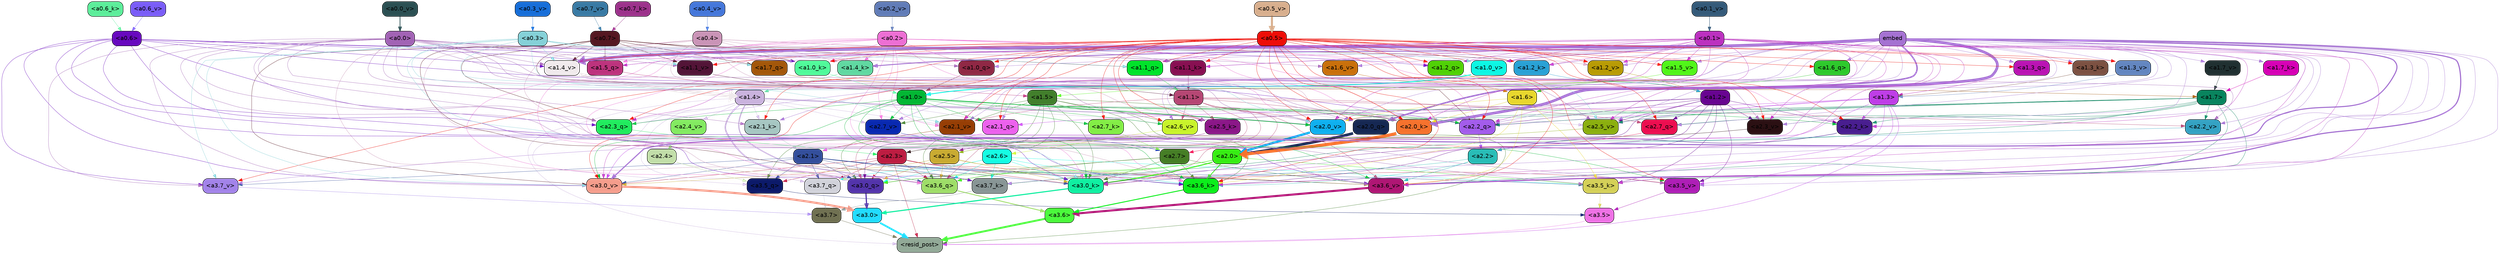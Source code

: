 strict digraph "" {
	graph [bgcolor=transparent,
		layout=dot,
		overlap=false,
		splines=true
	];
	"<a3.7>"	[color=black,
		fillcolor="#707152",
		fontname=Helvetica,
		shape=box,
		style="filled, rounded"];
	"<resid_post>"	[color=black,
		fillcolor="#92a997",
		fontname=Helvetica,
		shape=box,
		style="filled, rounded"];
	"<a3.7>" -> "<resid_post>"	[color="#707152",
		penwidth=0.6239100098609924];
	"<a3.6>"	[color=black,
		fillcolor="#4bfa3c",
		fontname=Helvetica,
		shape=box,
		style="filled, rounded"];
	"<a3.6>" -> "<resid_post>"	[color="#4bfa3c",
		penwidth=4.569062113761902];
	"<a3.5>"	[color=black,
		fillcolor="#ef72e6",
		fontname=Helvetica,
		shape=box,
		style="filled, rounded"];
	"<a3.5>" -> "<resid_post>"	[color="#ef72e6",
		penwidth=0.6];
	"<a3.0>"	[color=black,
		fillcolor="#22dcff",
		fontname=Helvetica,
		shape=box,
		style="filled, rounded"];
	"<a3.0>" -> "<resid_post>"	[color="#22dcff",
		penwidth=4.283544182777405];
	"<a2.3>"	[color=black,
		fillcolor="#bd1d42",
		fontname=Helvetica,
		shape=box,
		style="filled, rounded"];
	"<a2.3>" -> "<resid_post>"	[color="#bd1d42",
		penwidth=0.6];
	"<a3.7_q>"	[color=black,
		fillcolor="#d1d2da",
		fontname=Helvetica,
		shape=box,
		style="filled, rounded"];
	"<a2.3>" -> "<a3.7_q>"	[color="#bd1d42",
		penwidth=0.6];
	"<a3.6_q>"	[color=black,
		fillcolor="#9edd68",
		fontname=Helvetica,
		shape=box,
		style="filled, rounded"];
	"<a2.3>" -> "<a3.6_q>"	[color="#bd1d42",
		penwidth=0.6];
	"<a3.5_q>"	[color=black,
		fillcolor="#0c1a6a",
		fontname=Helvetica,
		shape=box,
		style="filled, rounded"];
	"<a2.3>" -> "<a3.5_q>"	[color="#bd1d42",
		penwidth=0.6];
	"<a3.0_q>"	[color=black,
		fillcolor="#5334ab",
		fontname=Helvetica,
		shape=box,
		style="filled, rounded"];
	"<a2.3>" -> "<a3.0_q>"	[color="#bd1d42",
		penwidth=0.6];
	"<a3.0_k>"	[color=black,
		fillcolor="#10efa1",
		fontname=Helvetica,
		shape=box,
		style="filled, rounded"];
	"<a2.3>" -> "<a3.0_k>"	[color="#bd1d42",
		penwidth=0.6];
	"<a3.6_v>"	[color=black,
		fillcolor="#af1674",
		fontname=Helvetica,
		shape=box,
		style="filled, rounded"];
	"<a2.3>" -> "<a3.6_v>"	[color="#bd1d42",
		penwidth=0.6];
	"<a3.5_v>"	[color=black,
		fillcolor="#ae1eb6",
		fontname=Helvetica,
		shape=box,
		style="filled, rounded"];
	"<a2.3>" -> "<a3.5_v>"	[color="#bd1d42",
		penwidth=0.6];
	"<a3.0_v>"	[color=black,
		fillcolor="#f59d8c",
		fontname=Helvetica,
		shape=box,
		style="filled, rounded"];
	"<a2.3>" -> "<a3.0_v>"	[color="#bd1d42",
		penwidth=0.6];
	"<a1.5>"	[color=black,
		fillcolor="#427f2c",
		fontname=Helvetica,
		shape=box,
		style="filled, rounded"];
	"<a1.5>" -> "<resid_post>"	[color="#427f2c",
		penwidth=0.6];
	"<a1.5>" -> "<a3.6_q>"	[color="#427f2c",
		penwidth=0.6];
	"<a1.5>" -> "<a3.5_q>"	[color="#427f2c",
		penwidth=0.6];
	"<a1.5>" -> "<a3.0_q>"	[color="#427f2c",
		penwidth=0.6];
	"<a3.6_k>"	[color=black,
		fillcolor="#0cee1b",
		fontname=Helvetica,
		shape=box,
		style="filled, rounded"];
	"<a1.5>" -> "<a3.6_k>"	[color="#427f2c",
		penwidth=0.6];
	"<a1.5>" -> "<a3.0_k>"	[color="#427f2c",
		penwidth=0.6];
	"<a2.2_q>"	[color=black,
		fillcolor="#a35ceb",
		fontname=Helvetica,
		shape=box,
		style="filled, rounded"];
	"<a1.5>" -> "<a2.2_q>"	[color="#427f2c",
		penwidth=0.6];
	"<a2.7_v>"	[color=black,
		fillcolor="#0929b1",
		fontname=Helvetica,
		shape=box,
		style="filled, rounded"];
	"<a1.5>" -> "<a2.7_v>"	[color="#427f2c",
		penwidth=0.6];
	"<a2.6_v>"	[color=black,
		fillcolor="#c8f32b",
		fontname=Helvetica,
		shape=box,
		style="filled, rounded"];
	"<a1.5>" -> "<a2.6_v>"	[color="#427f2c",
		penwidth=0.6];
	"<a2.1_v>"	[color=black,
		fillcolor="#963e05",
		fontname=Helvetica,
		shape=box,
		style="filled, rounded"];
	"<a1.5>" -> "<a2.1_v>"	[color="#427f2c",
		penwidth=0.6];
	"<a1.4>"	[color=black,
		fillcolor="#cab3de",
		fontname=Helvetica,
		shape=box,
		style="filled, rounded"];
	"<a1.4>" -> "<resid_post>"	[color="#cab3de",
		penwidth=0.6];
	"<a1.4>" -> "<a3.7_q>"	[color="#cab3de",
		penwidth=0.6];
	"<a1.4>" -> "<a3.6_q>"	[color="#cab3de",
		penwidth=2.7536282539367676];
	"<a1.4>" -> "<a3.5_q>"	[color="#cab3de",
		penwidth=0.6];
	"<a1.4>" -> "<a3.0_q>"	[color="#cab3de",
		penwidth=3.3369133472442627];
	"<a2.3_q>"	[color=black,
		fillcolor="#21eb5e",
		fontname=Helvetica,
		shape=box,
		style="filled, rounded"];
	"<a1.4>" -> "<a2.3_q>"	[color="#cab3de",
		penwidth=0.6];
	"<a1.4>" -> "<a2.2_q>"	[color="#cab3de",
		penwidth=0.6];
	"<a2.1_q>"	[color=black,
		fillcolor="#ec61ed",
		fontname=Helvetica,
		shape=box,
		style="filled, rounded"];
	"<a1.4>" -> "<a2.1_q>"	[color="#cab3de",
		penwidth=0.6];
	"<a2.0_q>"	[color=black,
		fillcolor="#162853",
		fontname=Helvetica,
		shape=box,
		style="filled, rounded"];
	"<a1.4>" -> "<a2.0_q>"	[color="#cab3de",
		penwidth=0.6];
	"<a2.1_k>"	[color=black,
		fillcolor="#a6c6c2",
		fontname=Helvetica,
		shape=box,
		style="filled, rounded"];
	"<a1.4>" -> "<a2.1_k>"	[color="#cab3de",
		penwidth=0.6];
	"<a1.4>" -> "<a2.7_v>"	[color="#cab3de",
		penwidth=0.6];
	"<a1.4>" -> "<a2.6_v>"	[color="#cab3de",
		penwidth=0.6];
	"<a2.5_v>"	[color=black,
		fillcolor="#8baf0f",
		fontname=Helvetica,
		shape=box,
		style="filled, rounded"];
	"<a1.4>" -> "<a2.5_v>"	[color="#cab3de",
		penwidth=0.6];
	"<a2.4_v>"	[color=black,
		fillcolor="#83ea61",
		fontname=Helvetica,
		shape=box,
		style="filled, rounded"];
	"<a1.4>" -> "<a2.4_v>"	[color="#cab3de",
		penwidth=0.6];
	"<a1.4>" -> "<a2.1_v>"	[color="#cab3de",
		penwidth=0.6];
	"<a2.0_v>"	[color=black,
		fillcolor="#0fb0ef",
		fontname=Helvetica,
		shape=box,
		style="filled, rounded"];
	"<a1.4>" -> "<a2.0_v>"	[color="#cab3de",
		penwidth=2.2818827629089355];
	"<a1.3>"	[color=black,
		fillcolor="#bf3ee7",
		fontname=Helvetica,
		shape=box,
		style="filled, rounded"];
	"<a1.3>" -> "<resid_post>"	[color="#bf3ee7",
		penwidth=0.6];
	"<a1.3>" -> "<a3.6_v>"	[color="#bf3ee7",
		penwidth=0.6];
	"<a1.3>" -> "<a3.5_v>"	[color="#bf3ee7",
		penwidth=0.6];
	"<a1.3>" -> "<a3.0_v>"	[color="#bf3ee7",
		penwidth=0.6];
	"<a1.3>" -> "<a2.2_q>"	[color="#bf3ee7",
		penwidth=0.6];
	"<a1.3>" -> "<a2.1_q>"	[color="#bf3ee7",
		penwidth=0.6];
	"<a2.2_k>"	[color=black,
		fillcolor="#491e90",
		fontname=Helvetica,
		shape=box,
		style="filled, rounded"];
	"<a1.3>" -> "<a2.2_k>"	[color="#bf3ee7",
		penwidth=0.6];
	"<a1.3>" -> "<a2.5_v>"	[color="#bf3ee7",
		penwidth=0.6];
	"<a3.7_q>" -> "<a3.7>"	[color="#d1d2da",
		penwidth=0.6];
	"<a3.6_q>" -> "<a3.6>"	[color="#9edd68",
		penwidth=2.0344843566417694];
	"<a3.5_q>" -> "<a3.5>"	[color="#0c1a6a",
		penwidth=0.6];
	"<a3.0_q>" -> "<a3.0>"	[color="#5334ab",
		penwidth=2.863015294075012];
	"<a3.7_k>"	[color=black,
		fillcolor="#889595",
		fontname=Helvetica,
		shape=box,
		style="filled, rounded"];
	"<a3.7_k>" -> "<a3.7>"	[color="#889595",
		penwidth=0.6];
	"<a3.6_k>" -> "<a3.6>"	[color="#0cee1b",
		penwidth=2.1770318150520325];
	"<a3.5_k>"	[color=black,
		fillcolor="#d4d058",
		fontname=Helvetica,
		shape=box,
		style="filled, rounded"];
	"<a3.5_k>" -> "<a3.5>"	[color="#d4d058",
		penwidth=0.6];
	"<a3.0_k>" -> "<a3.0>"	[color="#10efa1",
		penwidth=2.6323853135108948];
	"<a3.7_v>"	[color=black,
		fillcolor="#a283e9",
		fontname=Helvetica,
		shape=box,
		style="filled, rounded"];
	"<a3.7_v>" -> "<a3.7>"	[color="#a283e9",
		penwidth=0.6];
	"<a3.6_v>" -> "<a3.6>"	[color="#af1674",
		penwidth=4.972373723983765];
	"<a3.5_v>" -> "<a3.5>"	[color="#ae1eb6",
		penwidth=0.6];
	"<a3.0_v>" -> "<a3.0>"	[color="#f59d8c",
		penwidth=5.1638524532318115];
	"<a2.6>"	[color=black,
		fillcolor="#16fde3",
		fontname=Helvetica,
		shape=box,
		style="filled, rounded"];
	"<a2.6>" -> "<a3.7_q>"	[color="#16fde3",
		penwidth=0.6];
	"<a2.6>" -> "<a3.6_q>"	[color="#16fde3",
		penwidth=0.6];
	"<a2.6>" -> "<a3.0_q>"	[color="#16fde3",
		penwidth=0.6];
	"<a2.6>" -> "<a3.7_k>"	[color="#16fde3",
		penwidth=0.6];
	"<a2.6>" -> "<a3.6_k>"	[color="#16fde3",
		penwidth=0.6];
	"<a2.6>" -> "<a3.5_k>"	[color="#16fde3",
		penwidth=0.6];
	"<a2.6>" -> "<a3.0_k>"	[color="#16fde3",
		penwidth=0.6];
	"<a2.1>"	[color=black,
		fillcolor="#344f9c",
		fontname=Helvetica,
		shape=box,
		style="filled, rounded"];
	"<a2.1>" -> "<a3.7_q>"	[color="#344f9c",
		penwidth=0.6];
	"<a2.1>" -> "<a3.6_q>"	[color="#344f9c",
		penwidth=0.6];
	"<a2.1>" -> "<a3.5_q>"	[color="#344f9c",
		penwidth=0.6];
	"<a2.1>" -> "<a3.0_q>"	[color="#344f9c",
		penwidth=0.6];
	"<a2.1>" -> "<a3.7_k>"	[color="#344f9c",
		penwidth=0.6];
	"<a2.1>" -> "<a3.6_k>"	[color="#344f9c",
		penwidth=0.6];
	"<a2.1>" -> "<a3.5_k>"	[color="#344f9c",
		penwidth=0.6];
	"<a2.1>" -> "<a3.0_k>"	[color="#344f9c",
		penwidth=0.6];
	"<a2.1>" -> "<a3.7_v>"	[color="#344f9c",
		penwidth=0.6];
	"<a2.1>" -> "<a3.6_v>"	[color="#344f9c",
		penwidth=0.6];
	"<a2.1>" -> "<a3.0_v>"	[color="#344f9c",
		penwidth=0.6];
	"<a2.7>"	[color=black,
		fillcolor="#467e26",
		fontname=Helvetica,
		shape=box,
		style="filled, rounded"];
	"<a2.7>" -> "<a3.6_q>"	[color="#467e26",
		penwidth=0.6];
	"<a2.7>" -> "<a3.0_q>"	[color="#467e26",
		penwidth=0.6];
	"<a2.7>" -> "<a3.6_k>"	[color="#467e26",
		penwidth=0.6];
	"<a2.7>" -> "<a3.0_k>"	[color="#467e26",
		penwidth=0.6];
	"<a2.7>" -> "<a3.6_v>"	[color="#467e26",
		penwidth=0.6];
	"<a2.5>"	[color=black,
		fillcolor="#c9ab32",
		fontname=Helvetica,
		shape=box,
		style="filled, rounded"];
	"<a2.5>" -> "<a3.6_q>"	[color="#c9ab32",
		penwidth=0.6];
	"<a2.5>" -> "<a3.0_q>"	[color="#c9ab32",
		penwidth=0.6];
	"<a2.5>" -> "<a3.0_k>"	[color="#c9ab32",
		penwidth=0.6];
	"<a2.5>" -> "<a3.6_v>"	[color="#c9ab32",
		penwidth=0.6];
	"<a2.5>" -> "<a3.0_v>"	[color="#c9ab32",
		penwidth=0.6];
	"<a2.0>"	[color=black,
		fillcolor="#37ed14",
		fontname=Helvetica,
		shape=box,
		style="filled, rounded"];
	"<a2.0>" -> "<a3.6_q>"	[color="#37ed14",
		penwidth=0.6];
	"<a2.0>" -> "<a3.0_q>"	[color="#37ed14",
		penwidth=0.6];
	"<a2.0>" -> "<a3.7_k>"	[color="#37ed14",
		penwidth=0.6];
	"<a2.0>" -> "<a3.6_k>"	[color="#37ed14",
		penwidth=1.7047871947288513];
	"<a2.0>" -> "<a3.5_k>"	[color="#37ed14",
		penwidth=0.6];
	"<a2.0>" -> "<a3.0_k>"	[color="#37ed14",
		penwidth=2.239806979894638];
	"<a1.1>"	[color=black,
		fillcolor="#b64774",
		fontname=Helvetica,
		shape=box,
		style="filled, rounded"];
	"<a1.1>" -> "<a3.6_q>"	[color="#b64774",
		penwidth=0.6];
	"<a1.1>" -> "<a3.0_q>"	[color="#b64774",
		penwidth=0.6];
	"<a1.1>" -> "<a3.0_k>"	[color="#b64774",
		penwidth=0.6];
	"<a1.1>" -> "<a3.6_v>"	[color="#b64774",
		penwidth=0.6];
	"<a2.7_q>"	[color=black,
		fillcolor="#ec0e50",
		fontname=Helvetica,
		shape=box,
		style="filled, rounded"];
	"<a1.1>" -> "<a2.7_q>"	[color="#b64774",
		penwidth=0.6];
	"<a2.5_k>"	[color=black,
		fillcolor="#8b1788",
		fontname=Helvetica,
		shape=box,
		style="filled, rounded"];
	"<a1.1>" -> "<a2.5_k>"	[color="#b64774",
		penwidth=0.6];
	"<a2.0_k>"	[color=black,
		fillcolor="#f6722d",
		fontname=Helvetica,
		shape=box,
		style="filled, rounded"];
	"<a1.1>" -> "<a2.0_k>"	[color="#b64774",
		penwidth=0.6];
	"<a1.1>" -> "<a2.6_v>"	[color="#b64774",
		penwidth=0.6];
	"<a2.2_v>"	[color=black,
		fillcolor="#34a2c3",
		fontname=Helvetica,
		shape=box,
		style="filled, rounded"];
	"<a1.1>" -> "<a2.2_v>"	[color="#b64774",
		penwidth=0.6];
	"<a1.1>" -> "<a2.1_v>"	[color="#b64774",
		penwidth=0.6];
	"<a1.1>" -> "<a2.0_v>"	[color="#b64774",
		penwidth=0.6];
	"<a0.4>"	[color=black,
		fillcolor="#ca94b7",
		fontname=Helvetica,
		shape=box,
		style="filled, rounded"];
	"<a0.4>" -> "<a3.6_q>"	[color="#ca94b7",
		penwidth=0.6];
	"<a0.4>" -> "<a3.0_q>"	[color="#ca94b7",
		penwidth=0.6];
	"<a0.4>" -> "<a3.6_k>"	[color="#ca94b7",
		penwidth=0.6];
	"<a0.4>" -> "<a2.5_k>"	[color="#ca94b7",
		penwidth=0.6];
	"<a0.4>" -> "<a2.0_k>"	[color="#ca94b7",
		penwidth=0.6];
	"<a1.4_k>"	[color=black,
		fillcolor="#60d8a1",
		fontname=Helvetica,
		shape=box,
		style="filled, rounded"];
	"<a0.4>" -> "<a1.4_k>"	[color="#ca94b7",
		penwidth=0.6];
	"<a1.1_k>"	[color=black,
		fillcolor="#881052",
		fontname=Helvetica,
		shape=box,
		style="filled, rounded"];
	"<a0.4>" -> "<a1.1_k>"	[color="#ca94b7",
		penwidth=0.6];
	"<a1.0_k>"	[color=black,
		fillcolor="#50fa9a",
		fontname=Helvetica,
		shape=box,
		style="filled, rounded"];
	"<a0.4>" -> "<a1.0_k>"	[color="#ca94b7",
		penwidth=0.6];
	"<a1.4_v>"	[color=black,
		fillcolor="#f0eaec",
		fontname=Helvetica,
		shape=box,
		style="filled, rounded"];
	"<a0.4>" -> "<a1.4_v>"	[color="#ca94b7",
		penwidth=0.6];
	"<a1.2_v>"	[color=black,
		fillcolor="#b89b05",
		fontname=Helvetica,
		shape=box,
		style="filled, rounded"];
	"<a0.4>" -> "<a1.2_v>"	[color="#ca94b7",
		penwidth=0.6];
	"<a0.2>"	[color=black,
		fillcolor="#ed6fd4",
		fontname=Helvetica,
		shape=box,
		style="filled, rounded"];
	"<a0.2>" -> "<a3.6_q>"	[color="#ed6fd4",
		penwidth=0.6];
	"<a0.2>" -> "<a3.0_q>"	[color="#ed6fd4",
		penwidth=0.6];
	"<a0.2>" -> "<a3.6_k>"	[color="#ed6fd4",
		penwidth=0.6];
	"<a0.2>" -> "<a3.0_k>"	[color="#ed6fd4",
		penwidth=0.6];
	"<a0.2>" -> "<a2.2_q>"	[color="#ed6fd4",
		penwidth=0.6];
	"<a0.2>" -> "<a2.2_k>"	[color="#ed6fd4",
		penwidth=0.6];
	"<a0.2>" -> "<a2.0_k>"	[color="#ed6fd4",
		penwidth=0.6];
	"<a0.2>" -> "<a2.7_v>"	[color="#ed6fd4",
		penwidth=0.6];
	"<a0.2>" -> "<a2.1_v>"	[color="#ed6fd4",
		penwidth=0.6];
	"<a0.2>" -> "<a2.0_v>"	[color="#ed6fd4",
		penwidth=0.6];
	"<a1.5_q>"	[color=black,
		fillcolor="#bd337d",
		fontname=Helvetica,
		shape=box,
		style="filled, rounded"];
	"<a0.2>" -> "<a1.5_q>"	[color="#ed6fd4",
		penwidth=0.6];
	"<a1.2_q>"	[color=black,
		fillcolor="#50d106",
		fontname=Helvetica,
		shape=box,
		style="filled, rounded"];
	"<a0.2>" -> "<a1.2_q>"	[color="#ed6fd4",
		penwidth=0.6];
	"<a1.0_q>"	[color=black,
		fillcolor="#902845",
		fontname=Helvetica,
		shape=box,
		style="filled, rounded"];
	"<a0.2>" -> "<a1.0_q>"	[color="#ed6fd4",
		penwidth=0.6];
	"<a0.2>" -> "<a1.4_k>"	[color="#ed6fd4",
		penwidth=0.6];
	"<a0.2>" -> "<a1.0_k>"	[color="#ed6fd4",
		penwidth=0.6];
	"<a0.2>" -> "<a1.4_v>"	[color="#ed6fd4",
		penwidth=0.6];
	"<a2.4>"	[color=black,
		fillcolor="#c2dea9",
		fontname=Helvetica,
		shape=box,
		style="filled, rounded"];
	"<a2.4>" -> "<a3.5_q>"	[color="#c2dea9",
		penwidth=0.6];
	"<a2.4>" -> "<a3.0_q>"	[color="#c2dea9",
		penwidth=0.6];
	"<a1.2>"	[color=black,
		fillcolor="#680591",
		fontname=Helvetica,
		shape=box,
		style="filled, rounded"];
	"<a1.2>" -> "<a3.0_q>"	[color="#680591",
		penwidth=0.6];
	"<a1.2>" -> "<a3.6_k>"	[color="#680591",
		penwidth=0.6];
	"<a1.2>" -> "<a3.5_k>"	[color="#680591",
		penwidth=0.6];
	"<a1.2>" -> "<a3.0_k>"	[color="#680591",
		penwidth=0.6];
	"<a1.2>" -> "<a3.5_v>"	[color="#680591",
		penwidth=0.6];
	"<a1.2>" -> "<a2.7_q>"	[color="#680591",
		penwidth=0.6];
	"<a1.2>" -> "<a2.2_q>"	[color="#680591",
		penwidth=0.6];
	"<a1.2>" -> "<a2.2_k>"	[color="#680591",
		penwidth=0.6];
	"<a1.2>" -> "<a2.6_v>"	[color="#680591",
		penwidth=0.6];
	"<a1.2>" -> "<a2.5_v>"	[color="#680591",
		penwidth=0.6];
	"<a2.3_v>"	[color=black,
		fillcolor="#2b1013",
		fontname=Helvetica,
		shape=box,
		style="filled, rounded"];
	"<a1.2>" -> "<a2.3_v>"	[color="#680591",
		penwidth=0.6];
	"<a1.2>" -> "<a2.0_v>"	[color="#680591",
		penwidth=0.6];
	"<a1.7>"	[color=black,
		fillcolor="#09845e",
		fontname=Helvetica,
		shape=box,
		style="filled, rounded"];
	"<a1.7>" -> "<a3.7_k>"	[color="#09845e",
		penwidth=0.6];
	"<a1.7>" -> "<a3.5_k>"	[color="#09845e",
		penwidth=0.6];
	"<a1.7>" -> "<a3.6_v>"	[color="#09845e",
		penwidth=0.6];
	"<a1.7>" -> "<a2.7_q>"	[color="#09845e",
		penwidth=0.6];
	"<a1.7>" -> "<a2.2_q>"	[color="#09845e",
		penwidth=0.6];
	"<a1.7>" -> "<a2.0_q>"	[color="#09845e",
		penwidth=0.6];
	"<a1.7>" -> "<a2.2_k>"	[color="#09845e",
		penwidth=0.6];
	"<a1.7>" -> "<a2.0_k>"	[color="#09845e",
		penwidth=0.6];
	"<a1.7>" -> "<a2.5_v>"	[color="#09845e",
		penwidth=0.6];
	"<a1.7>" -> "<a2.3_v>"	[color="#09845e",
		penwidth=0.6];
	"<a1.7>" -> "<a2.2_v>"	[color="#09845e",
		penwidth=0.6];
	"<a0.7>"	[color=black,
		fillcolor="#551822",
		fontname=Helvetica,
		shape=box,
		style="filled, rounded"];
	"<a0.7>" -> "<a3.7_k>"	[color="#551822",
		penwidth=0.6];
	"<a0.7>" -> "<a3.0_v>"	[color="#551822",
		penwidth=0.6];
	"<a0.7>" -> "<a2.3_q>"	[color="#551822",
		penwidth=0.6];
	"<a0.7>" -> "<a2.2_q>"	[color="#551822",
		penwidth=0.6];
	"<a1.7_q>"	[color=black,
		fillcolor="#a3570a",
		fontname=Helvetica,
		shape=box,
		style="filled, rounded"];
	"<a0.7>" -> "<a1.7_q>"	[color="#551822",
		penwidth=0.6];
	"<a0.7>" -> "<a1.5_q>"	[color="#551822",
		penwidth=0.6];
	"<a1.1_q>"	[color=black,
		fillcolor="#00e32a",
		fontname=Helvetica,
		shape=box,
		style="filled, rounded"];
	"<a0.7>" -> "<a1.1_q>"	[color="#551822",
		penwidth=0.6];
	"<a1.2_k>"	[color=black,
		fillcolor="#29a1d5",
		fontname=Helvetica,
		shape=box,
		style="filled, rounded"];
	"<a0.7>" -> "<a1.2_k>"	[color="#551822",
		penwidth=0.6];
	"<a0.7>" -> "<a1.0_k>"	[color="#551822",
		penwidth=0.6];
	"<a0.7>" -> "<a1.4_v>"	[color="#551822",
		penwidth=0.6];
	"<a1.1_v>"	[color=black,
		fillcolor="#531437",
		fontname=Helvetica,
		shape=box,
		style="filled, rounded"];
	"<a0.7>" -> "<a1.1_v>"	[color="#551822",
		penwidth=0.6];
	"<a0.6>"	[color=black,
		fillcolor="#6809bf",
		fontname=Helvetica,
		shape=box,
		style="filled, rounded"];
	"<a0.6>" -> "<a3.7_k>"	[color="#6809bf",
		penwidth=0.6];
	"<a0.6>" -> "<a3.6_k>"	[color="#6809bf",
		penwidth=0.6];
	"<a0.6>" -> "<a3.0_k>"	[color="#6809bf",
		penwidth=0.6];
	"<a0.6>" -> "<a3.7_v>"	[color="#6809bf",
		penwidth=0.6];
	"<a0.6>" -> "<a3.6_v>"	[color="#6809bf",
		penwidth=0.6];
	"<a0.6>" -> "<a3.0_v>"	[color="#6809bf",
		penwidth=0.6];
	"<a0.6>" -> "<a2.3_q>"	[color="#6809bf",
		penwidth=0.6];
	"<a0.6>" -> "<a2.2_q>"	[color="#6809bf",
		penwidth=0.6];
	"<a0.6>" -> "<a1.5_q>"	[color="#6809bf",
		penwidth=0.6];
	"<a0.6>" -> "<a1.2_q>"	[color="#6809bf",
		penwidth=0.6];
	"<a0.6>" -> "<a1.0_k>"	[color="#6809bf",
		penwidth=0.6];
	"<a0.6>" -> "<a1.4_v>"	[color="#6809bf",
		penwidth=0.6];
	embed	[color=black,
		fillcolor="#a572d2",
		fontname=Helvetica,
		shape=box,
		style="filled, rounded"];
	embed -> "<a3.7_k>"	[color="#a572d2",
		penwidth=0.6];
	embed -> "<a3.6_k>"	[color="#a572d2",
		penwidth=0.6];
	embed -> "<a3.5_k>"	[color="#a572d2",
		penwidth=0.6];
	embed -> "<a3.0_k>"	[color="#a572d2",
		penwidth=0.6];
	embed -> "<a3.7_v>"	[color="#a572d2",
		penwidth=0.6];
	embed -> "<a3.6_v>"	[color="#a572d2",
		penwidth=2.7369276881217957];
	embed -> "<a3.5_v>"	[color="#a572d2",
		penwidth=0.6];
	embed -> "<a3.0_v>"	[color="#a572d2",
		penwidth=2.5778204202651978];
	embed -> "<a2.7_q>"	[color="#a572d2",
		penwidth=0.6];
	embed -> "<a2.3_q>"	[color="#a572d2",
		penwidth=0.6];
	embed -> "<a2.2_q>"	[color="#a572d2",
		penwidth=0.6];
	embed -> "<a2.1_q>"	[color="#a572d2",
		penwidth=0.6];
	embed -> "<a2.0_q>"	[color="#a572d2",
		penwidth=3.459219217300415];
	embed -> "<a2.5_k>"	[color="#a572d2",
		penwidth=0.6];
	embed -> "<a2.2_k>"	[color="#a572d2",
		penwidth=0.6363201141357422];
	embed -> "<a2.1_k>"	[color="#a572d2",
		penwidth=0.6];
	embed -> "<a2.0_k>"	[color="#a572d2",
		penwidth=6.407642982900143];
	embed -> "<a2.7_v>"	[color="#a572d2",
		penwidth=0.6];
	embed -> "<a2.6_v>"	[color="#a572d2",
		penwidth=0.6];
	embed -> "<a2.5_v>"	[color="#a572d2",
		penwidth=0.6];
	embed -> "<a2.3_v>"	[color="#a572d2",
		penwidth=0.6];
	embed -> "<a2.2_v>"	[color="#a572d2",
		penwidth=0.6175012588500977];
	embed -> "<a2.1_v>"	[color="#a572d2",
		penwidth=0.6];
	embed -> "<a2.0_v>"	[color="#a572d2",
		penwidth=0.6];
	embed -> "<a1.7_q>"	[color="#a572d2",
		penwidth=0.6];
	"<a1.6_q>"	[color=black,
		fillcolor="#2ec92c",
		fontname=Helvetica,
		shape=box,
		style="filled, rounded"];
	embed -> "<a1.6_q>"	[color="#a572d2",
		penwidth=0.6];
	embed -> "<a1.5_q>"	[color="#a572d2",
		penwidth=0.6186923980712891];
	"<a1.3_q>"	[color=black,
		fillcolor="#ba13b3",
		fontname=Helvetica,
		shape=box,
		style="filled, rounded"];
	embed -> "<a1.3_q>"	[color="#a572d2",
		penwidth=0.6];
	embed -> "<a1.2_q>"	[color="#a572d2",
		penwidth=0.6];
	embed -> "<a1.1_q>"	[color="#a572d2",
		penwidth=0.6];
	embed -> "<a1.0_q>"	[color="#a572d2",
		penwidth=0.6];
	"<a1.7_k>"	[color=black,
		fillcolor="#d601b5",
		fontname=Helvetica,
		shape=box,
		style="filled, rounded"];
	embed -> "<a1.7_k>"	[color="#a572d2",
		penwidth=0.6];
	embed -> "<a1.4_k>"	[color="#a572d2",
		penwidth=2.1454997062683105];
	"<a1.3_k>"	[color=black,
		fillcolor="#7c5142",
		fontname=Helvetica,
		shape=box,
		style="filled, rounded"];
	embed -> "<a1.3_k>"	[color="#a572d2",
		penwidth=0.6];
	embed -> "<a1.2_k>"	[color="#a572d2",
		penwidth=0.6];
	embed -> "<a1.1_k>"	[color="#a572d2",
		penwidth=0.6];
	embed -> "<a1.0_k>"	[color="#a572d2",
		penwidth=0.6];
	"<a1.7_v>"	[color=black,
		fillcolor="#203031",
		fontname=Helvetica,
		shape=box,
		style="filled, rounded"];
	embed -> "<a1.7_v>"	[color="#a572d2",
		penwidth=0.6];
	"<a1.6_v>"	[color=black,
		fillcolor="#c9700b",
		fontname=Helvetica,
		shape=box,
		style="filled, rounded"];
	embed -> "<a1.6_v>"	[color="#a572d2",
		penwidth=0.6];
	"<a1.5_v>"	[color=black,
		fillcolor="#51f519",
		fontname=Helvetica,
		shape=box,
		style="filled, rounded"];
	embed -> "<a1.5_v>"	[color="#a572d2",
		penwidth=0.6];
	embed -> "<a1.4_v>"	[color="#a572d2",
		penwidth=6.860090345144272];
	"<a1.3_v>"	[color=black,
		fillcolor="#6386c0",
		fontname=Helvetica,
		shape=box,
		style="filled, rounded"];
	embed -> "<a1.3_v>"	[color="#a572d2",
		penwidth=0.6];
	embed -> "<a1.2_v>"	[color="#a572d2",
		penwidth=0.6];
	embed -> "<a1.1_v>"	[color="#a572d2",
		penwidth=0.6];
	"<a1.0_v>"	[color=black,
		fillcolor="#0df6e3",
		fontname=Helvetica,
		shape=box,
		style="filled, rounded"];
	embed -> "<a1.0_v>"	[color="#a572d2",
		penwidth=1.2940821647644043];
	"<a2.2>"	[color=black,
		fillcolor="#29bdb7",
		fontname=Helvetica,
		shape=box,
		style="filled, rounded"];
	"<a2.2>" -> "<a3.6_k>"	[color="#29bdb7",
		penwidth=0.6];
	"<a2.2>" -> "<a3.0_k>"	[color="#29bdb7",
		penwidth=0.6];
	"<a2.2>" -> "<a3.6_v>"	[color="#29bdb7",
		penwidth=0.6];
	"<a1.6>"	[color=black,
		fillcolor="#e8d72e",
		fontname=Helvetica,
		shape=box,
		style="filled, rounded"];
	"<a1.6>" -> "<a3.6_k>"	[color="#e8d72e",
		penwidth=0.6];
	"<a1.6>" -> "<a3.5_k>"	[color="#e8d72e",
		penwidth=0.6];
	"<a1.6>" -> "<a3.6_v>"	[color="#e8d72e",
		penwidth=0.6];
	"<a1.6>" -> "<a2.0_k>"	[color="#e8d72e",
		penwidth=0.6];
	"<a1.6>" -> "<a2.0_v>"	[color="#e8d72e",
		penwidth=0.6];
	"<a1.0>"	[color=black,
		fillcolor="#03b734",
		fontname=Helvetica,
		shape=box,
		style="filled, rounded"];
	"<a1.0>" -> "<a3.6_k>"	[color="#03b734",
		penwidth=0.6];
	"<a1.0>" -> "<a3.0_k>"	[color="#03b734",
		penwidth=0.6];
	"<a1.0>" -> "<a3.6_v>"	[color="#03b734",
		penwidth=0.6];
	"<a1.0>" -> "<a3.5_v>"	[color="#03b734",
		penwidth=0.6];
	"<a1.0>" -> "<a3.0_v>"	[color="#03b734",
		penwidth=0.6];
	"<a1.0>" -> "<a2.3_q>"	[color="#03b734",
		penwidth=0.6];
	"<a1.0>" -> "<a2.2_q>"	[color="#03b734",
		penwidth=0.6];
	"<a1.0>" -> "<a2.1_q>"	[color="#03b734",
		penwidth=0.6];
	"<a2.7_k>"	[color=black,
		fillcolor="#83ed46",
		fontname=Helvetica,
		shape=box,
		style="filled, rounded"];
	"<a1.0>" -> "<a2.7_k>"	[color="#03b734",
		penwidth=0.6];
	"<a1.0>" -> "<a2.2_k>"	[color="#03b734",
		penwidth=0.6];
	"<a1.0>" -> "<a2.0_k>"	[color="#03b734",
		penwidth=0.6];
	"<a1.0>" -> "<a2.7_v>"	[color="#03b734",
		penwidth=0.6];
	"<a1.0>" -> "<a2.6_v>"	[color="#03b734",
		penwidth=0.6];
	"<a1.0>" -> "<a2.0_v>"	[color="#03b734",
		penwidth=1.2978954315185547];
	"<a0.5>"	[color=black,
		fillcolor="#ee0e08",
		fontname=Helvetica,
		shape=box,
		style="filled, rounded"];
	"<a0.5>" -> "<a3.6_k>"	[color="#ee0e08",
		penwidth=0.6];
	"<a0.5>" -> "<a3.7_v>"	[color="#ee0e08",
		penwidth=0.6];
	"<a0.5>" -> "<a3.6_v>"	[color="#ee0e08",
		penwidth=0.6];
	"<a0.5>" -> "<a3.5_v>"	[color="#ee0e08",
		penwidth=0.6];
	"<a0.5>" -> "<a3.0_v>"	[color="#ee0e08",
		penwidth=0.6];
	"<a0.5>" -> "<a2.7_q>"	[color="#ee0e08",
		penwidth=0.6];
	"<a0.5>" -> "<a2.3_q>"	[color="#ee0e08",
		penwidth=0.6];
	"<a0.5>" -> "<a2.2_q>"	[color="#ee0e08",
		penwidth=0.6];
	"<a0.5>" -> "<a2.1_q>"	[color="#ee0e08",
		penwidth=0.6];
	"<a0.5>" -> "<a2.0_q>"	[color="#ee0e08",
		penwidth=0.6];
	"<a0.5>" -> "<a2.7_k>"	[color="#ee0e08",
		penwidth=0.6];
	"<a0.5>" -> "<a2.5_k>"	[color="#ee0e08",
		penwidth=0.6];
	"<a0.5>" -> "<a2.2_k>"	[color="#ee0e08",
		penwidth=0.6];
	"<a0.5>" -> "<a2.1_k>"	[color="#ee0e08",
		penwidth=0.6];
	"<a0.5>" -> "<a2.0_k>"	[color="#ee0e08",
		penwidth=0.7721366882324219];
	"<a0.5>" -> "<a2.6_v>"	[color="#ee0e08",
		penwidth=0.6];
	"<a0.5>" -> "<a2.3_v>"	[color="#ee0e08",
		penwidth=0.6];
	"<a0.5>" -> "<a2.1_v>"	[color="#ee0e08",
		penwidth=0.6];
	"<a0.5>" -> "<a2.0_v>"	[color="#ee0e08",
		penwidth=0.6];
	"<a0.5>" -> "<a1.6_q>"	[color="#ee0e08",
		penwidth=0.6];
	"<a0.5>" -> "<a1.3_q>"	[color="#ee0e08",
		penwidth=0.6];
	"<a0.5>" -> "<a1.2_q>"	[color="#ee0e08",
		penwidth=0.6];
	"<a0.5>" -> "<a1.1_q>"	[color="#ee0e08",
		penwidth=0.6];
	"<a0.5>" -> "<a1.0_q>"	[color="#ee0e08",
		penwidth=0.6];
	"<a0.5>" -> "<a1.3_k>"	[color="#ee0e08",
		penwidth=0.6];
	"<a0.5>" -> "<a1.2_k>"	[color="#ee0e08",
		penwidth=0.6];
	"<a0.5>" -> "<a1.1_k>"	[color="#ee0e08",
		penwidth=0.6];
	"<a0.5>" -> "<a1.0_k>"	[color="#ee0e08",
		penwidth=0.6];
	"<a0.5>" -> "<a1.5_v>"	[color="#ee0e08",
		penwidth=0.6];
	"<a0.5>" -> "<a1.4_v>"	[color="#ee0e08",
		penwidth=1.0206317901611328];
	"<a0.5>" -> "<a1.3_v>"	[color="#ee0e08",
		penwidth=0.6];
	"<a0.5>" -> "<a1.2_v>"	[color="#ee0e08",
		penwidth=0.6];
	"<a0.5>" -> "<a1.1_v>"	[color="#ee0e08",
		penwidth=0.6];
	"<a0.5>" -> "<a1.0_v>"	[color="#ee0e08",
		penwidth=0.6];
	"<a0.1>"	[color=black,
		fillcolor="#bc31c0",
		fontname=Helvetica,
		shape=box,
		style="filled, rounded"];
	"<a0.1>" -> "<a3.6_k>"	[color="#bc31c0",
		penwidth=0.6];
	"<a0.1>" -> "<a3.5_k>"	[color="#bc31c0",
		penwidth=0.6];
	"<a0.1>" -> "<a3.0_k>"	[color="#bc31c0",
		penwidth=0.6];
	"<a0.1>" -> "<a3.6_v>"	[color="#bc31c0",
		penwidth=0.6];
	"<a0.1>" -> "<a3.0_v>"	[color="#bc31c0",
		penwidth=0.6];
	"<a0.1>" -> "<a2.3_q>"	[color="#bc31c0",
		penwidth=0.6];
	"<a0.1>" -> "<a2.2_q>"	[color="#bc31c0",
		penwidth=0.6];
	"<a0.1>" -> "<a2.2_k>"	[color="#bc31c0",
		penwidth=0.6];
	"<a0.1>" -> "<a2.0_k>"	[color="#bc31c0",
		penwidth=0.6];
	"<a0.1>" -> "<a2.5_v>"	[color="#bc31c0",
		penwidth=0.6];
	"<a0.1>" -> "<a2.3_v>"	[color="#bc31c0",
		penwidth=0.6];
	"<a0.1>" -> "<a2.1_v>"	[color="#bc31c0",
		penwidth=0.6];
	"<a0.1>" -> "<a2.0_v>"	[color="#bc31c0",
		penwidth=0.6];
	"<a0.1>" -> "<a1.5_q>"	[color="#bc31c0",
		penwidth=0.6];
	"<a0.1>" -> "<a1.2_q>"	[color="#bc31c0",
		penwidth=0.6];
	"<a0.1>" -> "<a1.1_q>"	[color="#bc31c0",
		penwidth=0.6];
	"<a0.1>" -> "<a1.2_k>"	[color="#bc31c0",
		penwidth=0.6];
	"<a0.1>" -> "<a1.1_k>"	[color="#bc31c0",
		penwidth=0.6];
	"<a0.1>" -> "<a1.5_v>"	[color="#bc31c0",
		penwidth=0.6];
	"<a0.1>" -> "<a1.4_v>"	[color="#bc31c0",
		penwidth=0.6];
	"<a0.1>" -> "<a1.2_v>"	[color="#bc31c0",
		penwidth=0.6];
	"<a0.1>" -> "<a1.0_v>"	[color="#bc31c0",
		penwidth=0.6];
	"<a0.0>"	[color=black,
		fillcolor="#a263b5",
		fontname=Helvetica,
		shape=box,
		style="filled, rounded"];
	"<a0.0>" -> "<a3.5_k>"	[color="#a263b5",
		penwidth=0.6];
	"<a0.0>" -> "<a3.7_v>"	[color="#a263b5",
		penwidth=0.6];
	"<a0.0>" -> "<a3.6_v>"	[color="#a263b5",
		penwidth=0.6];
	"<a0.0>" -> "<a3.5_v>"	[color="#a263b5",
		penwidth=0.6];
	"<a0.0>" -> "<a3.0_v>"	[color="#a263b5",
		penwidth=0.6];
	"<a0.0>" -> "<a2.3_q>"	[color="#a263b5",
		penwidth=0.6];
	"<a0.0>" -> "<a2.0_q>"	[color="#a263b5",
		penwidth=0.6];
	"<a0.0>" -> "<a2.5_k>"	[color="#a263b5",
		penwidth=0.6];
	"<a0.0>" -> "<a2.1_k>"	[color="#a263b5",
		penwidth=0.6];
	"<a0.0>" -> "<a2.0_k>"	[color="#a263b5",
		penwidth=0.6];
	"<a0.0>" -> "<a2.5_v>"	[color="#a263b5",
		penwidth=0.6];
	"<a0.0>" -> "<a2.3_v>"	[color="#a263b5",
		penwidth=0.6];
	"<a0.0>" -> "<a2.2_v>"	[color="#a263b5",
		penwidth=0.6];
	"<a0.0>" -> "<a2.0_v>"	[color="#a263b5",
		penwidth=0.6];
	"<a0.0>" -> "<a1.5_q>"	[color="#a263b5",
		penwidth=0.6];
	"<a0.0>" -> "<a1.0_q>"	[color="#a263b5",
		penwidth=0.6];
	"<a0.0>" -> "<a1.1_k>"	[color="#a263b5",
		penwidth=0.6];
	"<a0.0>" -> "<a1.6_v>"	[color="#a263b5",
		penwidth=0.6];
	"<a0.0>" -> "<a1.4_v>"	[color="#a263b5",
		penwidth=0.6];
	"<a0.0>" -> "<a1.1_v>"	[color="#a263b5",
		penwidth=0.6];
	"<a0.3>"	[color=black,
		fillcolor="#85d1d8",
		fontname=Helvetica,
		shape=box,
		style="filled, rounded"];
	"<a0.3>" -> "<a3.0_k>"	[color="#85d1d8",
		penwidth=0.6];
	"<a0.3>" -> "<a3.7_v>"	[color="#85d1d8",
		penwidth=0.6];
	"<a0.3>" -> "<a3.0_v>"	[color="#85d1d8",
		penwidth=0.6];
	"<a0.3>" -> "<a2.5_v>"	[color="#85d1d8",
		penwidth=0.6];
	"<a0.3>" -> "<a2.1_v>"	[color="#85d1d8",
		penwidth=0.6];
	"<a0.3>" -> "<a2.0_v>"	[color="#85d1d8",
		penwidth=0.6];
	"<a0.3>" -> "<a1.7_q>"	[color="#85d1d8",
		penwidth=0.6];
	"<a0.3>" -> "<a1.1_q>"	[color="#85d1d8",
		penwidth=0.6];
	"<a0.3>" -> "<a1.4_v>"	[color="#85d1d8",
		penwidth=0.6];
	"<a0.3>" -> "<a1.1_v>"	[color="#85d1d8",
		penwidth=0.6];
	"<a0.3>" -> "<a1.0_v>"	[color="#85d1d8",
		penwidth=0.6];
	"<a2.7_q>" -> "<a2.7>"	[color="#ec0e50",
		penwidth=0.6];
	"<a2.3_q>" -> "<a2.3>"	[color="#21eb5e",
		penwidth=0.6];
	"<a2.2_q>" -> "<a2.2>"	[color="#a35ceb",
		penwidth=0.7441773414611816];
	"<a2.1_q>" -> "<a2.1>"	[color="#ec61ed",
		penwidth=0.6];
	"<a2.0_q>" -> "<a2.0>"	[color="#162853",
		penwidth=6.422367453575134];
	"<a2.7_k>" -> "<a2.7>"	[color="#83ed46",
		penwidth=0.6];
	"<a2.5_k>" -> "<a2.5>"	[color="#8b1788",
		penwidth=0.6];
	"<a2.2_k>" -> "<a2.2>"	[color="#491e90",
		penwidth=0.8810110092163086];
	"<a2.1_k>" -> "<a2.1>"	[color="#a6c6c2",
		penwidth=0.6];
	"<a2.0_k>" -> "<a2.0>"	[color="#f6722d",
		penwidth=7.398894429206848];
	"<a2.7_v>" -> "<a2.7>"	[color="#0929b1",
		penwidth=0.6];
	"<a2.6_v>" -> "<a2.6>"	[color="#c8f32b",
		penwidth=0.6];
	"<a2.5_v>" -> "<a2.5>"	[color="#8baf0f",
		penwidth=0.6];
	"<a2.4_v>" -> "<a2.4>"	[color="#83ea61",
		penwidth=0.6];
	"<a2.3_v>" -> "<a2.3>"	[color="#2b1013",
		penwidth=0.6];
	"<a2.2_v>" -> "<a2.2>"	[color="#34a2c3",
		penwidth=0.6];
	"<a2.1_v>" -> "<a2.1>"	[color="#963e05",
		penwidth=0.6];
	"<a2.0_v>" -> "<a2.0>"	[color="#0fb0ef",
		penwidth=5.395828627049923];
	"<a1.7_q>" -> "<a1.7>"	[color="#a3570a",
		penwidth=0.6];
	"<a1.6_q>" -> "<a1.6>"	[color="#2ec92c",
		penwidth=0.6];
	"<a1.5_q>" -> "<a1.5>"	[color="#bd337d",
		penwidth=0.6];
	"<a1.3_q>" -> "<a1.3>"	[color="#ba13b3",
		penwidth=0.6];
	"<a1.2_q>" -> "<a1.2>"	[color="#50d106",
		penwidth=0.6];
	"<a1.1_q>" -> "<a1.1>"	[color="#00e32a",
		penwidth=0.6];
	"<a1.0_q>" -> "<a1.0>"	[color="#902845",
		penwidth=0.6];
	"<a1.7_k>" -> "<a1.7>"	[color="#d601b5",
		penwidth=0.6];
	"<a1.4_k>" -> "<a1.4>"	[color="#60d8a1",
		penwidth=0.6];
	"<a1.3_k>" -> "<a1.3>"	[color="#7c5142",
		penwidth=0.6];
	"<a1.2_k>" -> "<a1.2>"	[color="#29a1d5",
		penwidth=0.6];
	"<a1.1_k>" -> "<a1.1>"	[color="#881052",
		penwidth=0.6];
	"<a1.0_k>" -> "<a1.0>"	[color="#50fa9a",
		penwidth=0.6];
	"<a1.7_v>" -> "<a1.7>"	[color="#203031",
		penwidth=0.6];
	"<a1.6_v>" -> "<a1.6>"	[color="#c9700b",
		penwidth=0.6];
	"<a1.5_v>" -> "<a1.5>"	[color="#51f519",
		penwidth=0.6];
	"<a1.4_v>" -> "<a1.4>"	[color="#f0eaec",
		penwidth=8.774570226669312];
	"<a1.3_v>" -> "<a1.3>"	[color="#6386c0",
		penwidth=0.6];
	"<a1.2_v>" -> "<a1.2>"	[color="#b89b05",
		penwidth=0.6];
	"<a1.1_v>" -> "<a1.1>"	[color="#531437",
		penwidth=0.6];
	"<a1.0_v>" -> "<a1.0>"	[color="#0df6e3",
		penwidth=2.0497570037841797];
	"<a0.7_k>"	[color=black,
		fillcolor="#9c328b",
		fontname=Helvetica,
		shape=box,
		style="filled, rounded"];
	"<a0.7_k>" -> "<a0.7>"	[color="#9c328b",
		penwidth=0.6];
	"<a0.6_k>"	[color=black,
		fillcolor="#5ced9a",
		fontname=Helvetica,
		shape=box,
		style="filled, rounded"];
	"<a0.6_k>" -> "<a0.6>"	[color="#5ced9a",
		penwidth=0.6];
	"<a0.7_v>"	[color=black,
		fillcolor="#397aa4",
		fontname=Helvetica,
		shape=box,
		style="filled, rounded"];
	"<a0.7_v>" -> "<a0.7>"	[color="#397aa4",
		penwidth=0.6];
	"<a0.6_v>"	[color=black,
		fillcolor="#7a5df7",
		fontname=Helvetica,
		shape=box,
		style="filled, rounded"];
	"<a0.6_v>" -> "<a0.6>"	[color="#7a5df7",
		penwidth=0.6];
	"<a0.5_v>"	[color=black,
		fillcolor="#d8af8e",
		fontname=Helvetica,
		shape=box,
		style="filled, rounded"];
	"<a0.5_v>" -> "<a0.5>"	[color="#d8af8e",
		penwidth=4.899764537811279];
	"<a0.4_v>"	[color=black,
		fillcolor="#4577da",
		fontname=Helvetica,
		shape=box,
		style="filled, rounded"];
	"<a0.4_v>" -> "<a0.4>"	[color="#4577da",
		penwidth=0.6];
	"<a0.3_v>"	[color=black,
		fillcolor="#176ed8",
		fontname=Helvetica,
		shape=box,
		style="filled, rounded"];
	"<a0.3_v>" -> "<a0.3>"	[color="#176ed8",
		penwidth=0.6];
	"<a0.2_v>"	[color=black,
		fillcolor="#617cb7",
		fontname=Helvetica,
		shape=box,
		style="filled, rounded"];
	"<a0.2_v>" -> "<a0.2>"	[color="#617cb7",
		penwidth=0.6];
	"<a0.1_v>"	[color=black,
		fillcolor="#345a79",
		fontname=Helvetica,
		shape=box,
		style="filled, rounded"];
	"<a0.1_v>" -> "<a0.1>"	[color="#345a79",
		penwidth=0.8765964508056641];
	"<a0.0_v>"	[color=black,
		fillcolor="#2b4f52",
		fontname=Helvetica,
		shape=box,
		style="filled, rounded"];
	"<a0.0_v>" -> "<a0.0>"	[color="#2b4f52",
		penwidth=1.6807661056518555];
}
